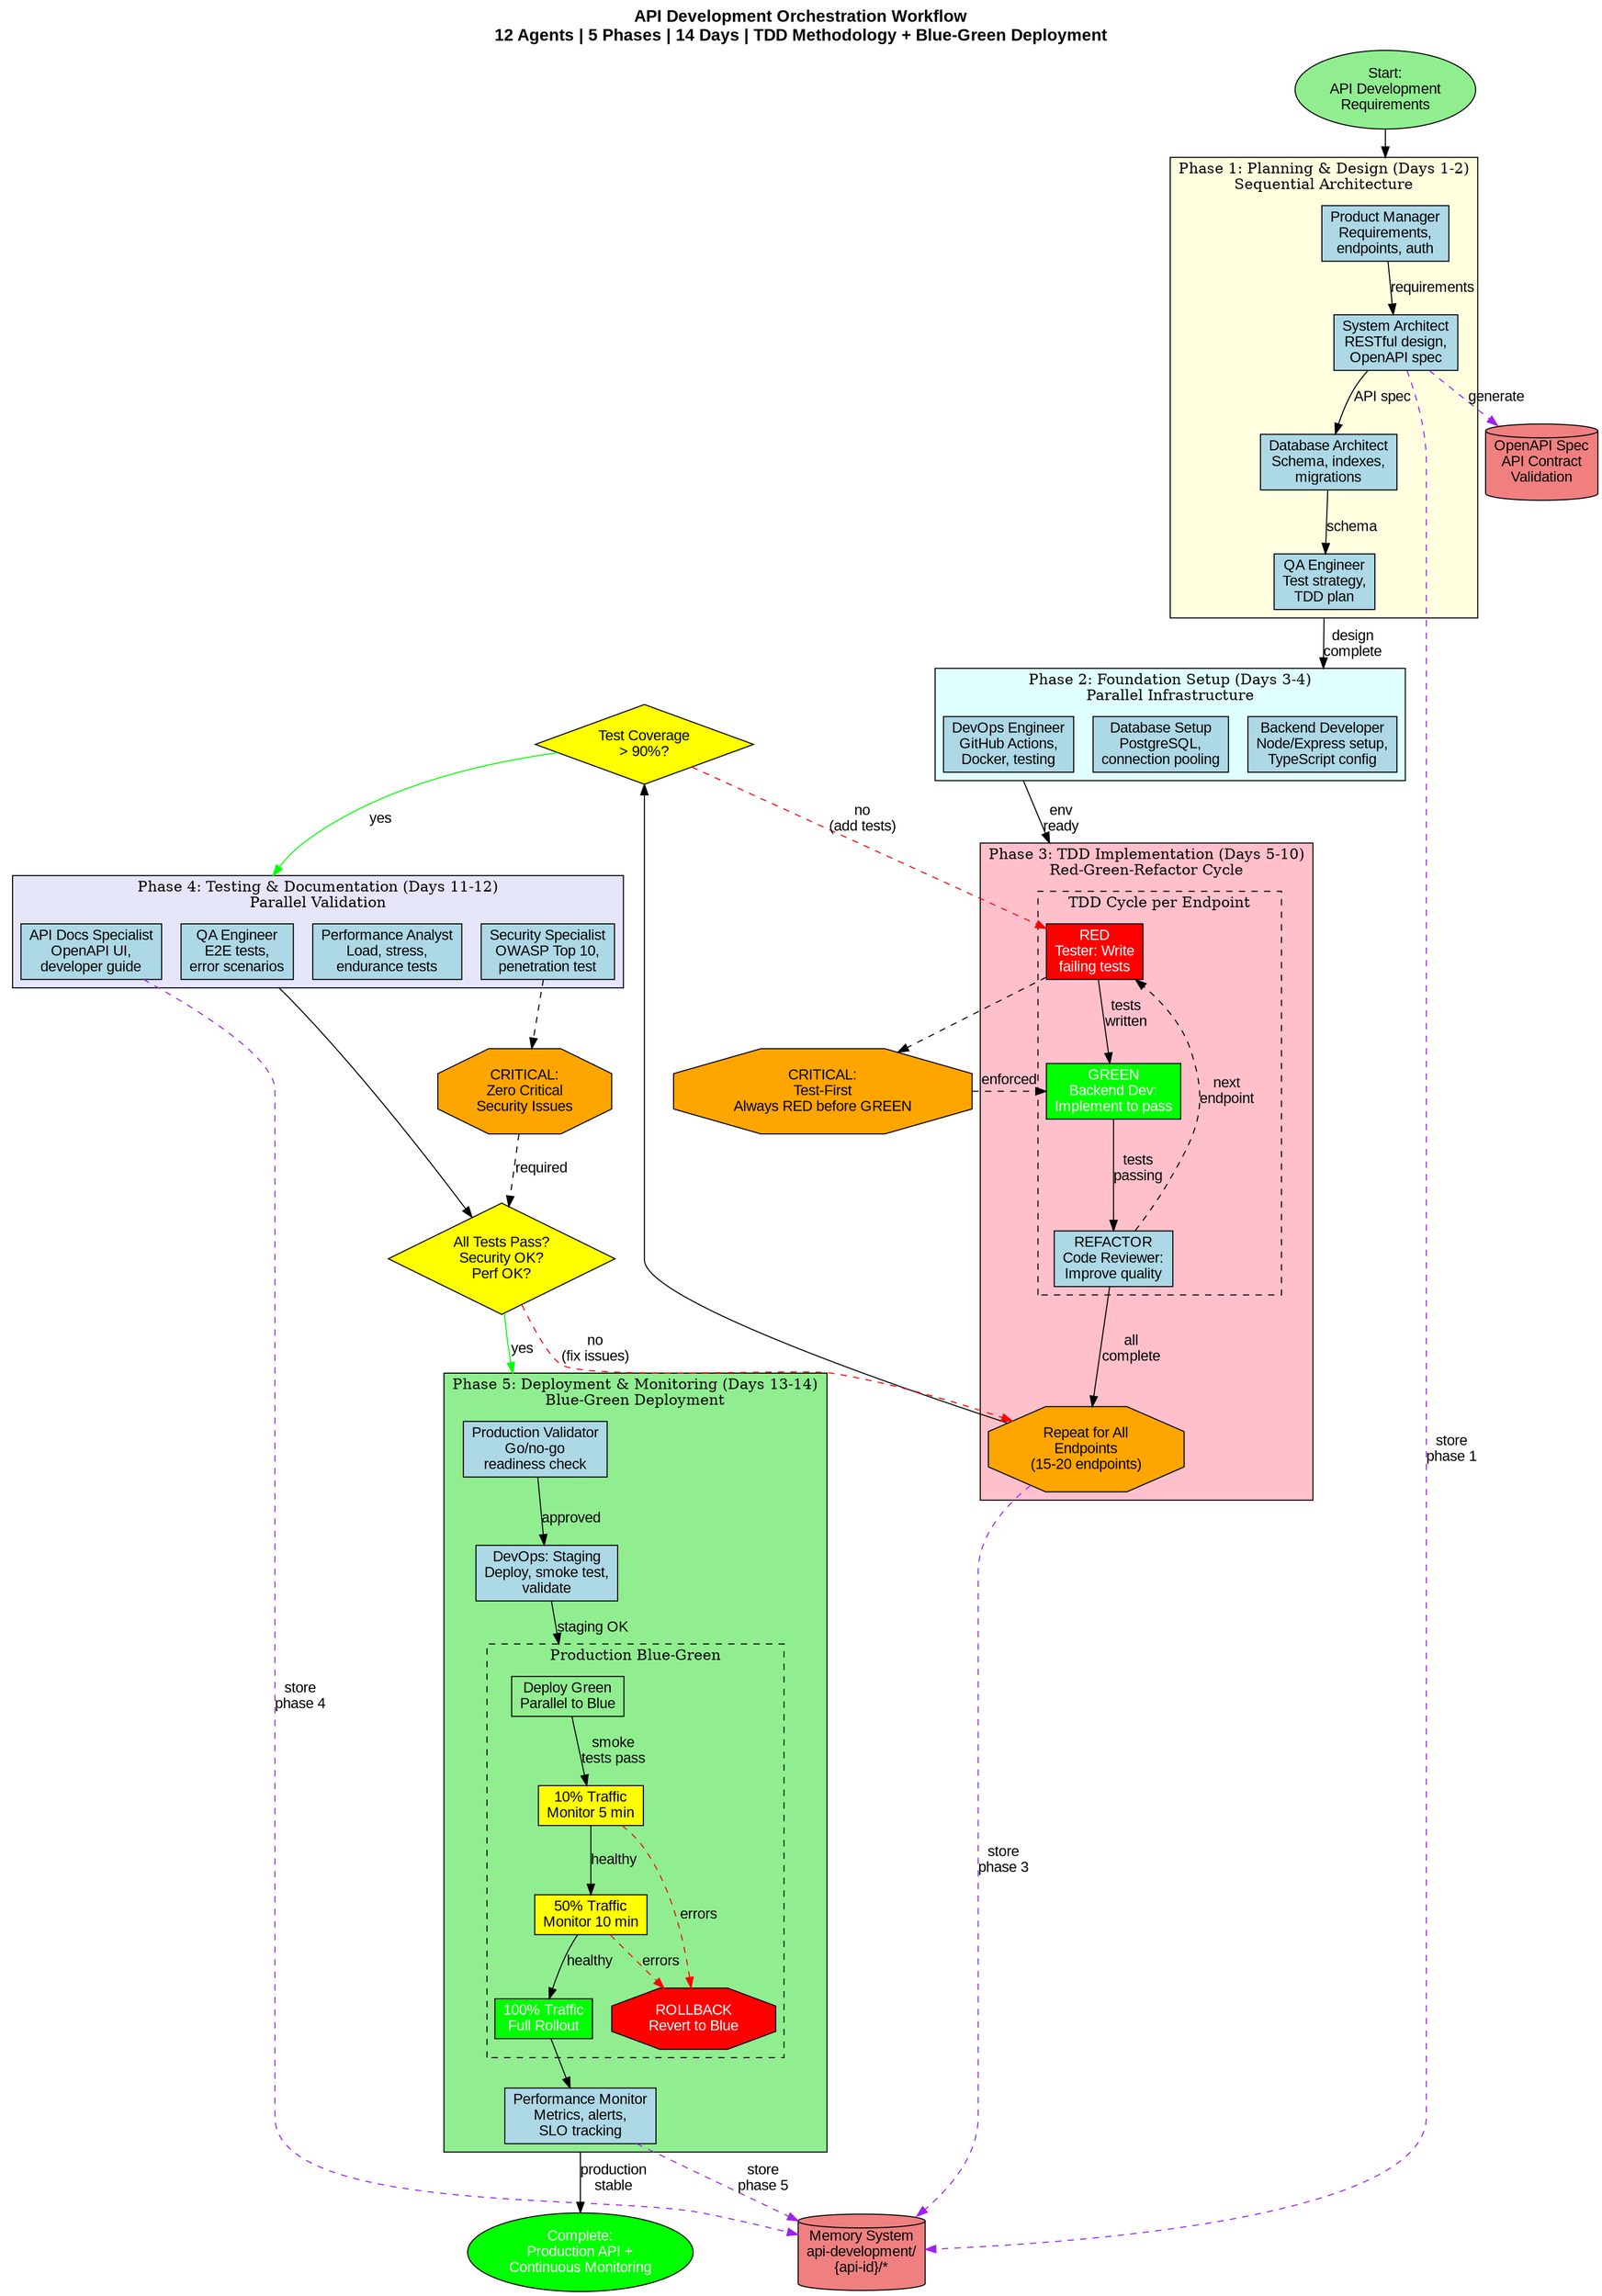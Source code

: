 digraph APIDevWorkflow {
    rankdir=TB;
    compound=true;
    node [shape=box, style=filled, fontname="Arial"];
    edge [fontname="Arial"];

    // Start and end nodes
    start [shape=ellipse, label="Start:\nAPI Development\nRequirements", fillcolor=lightgreen];
    end [shape=ellipse, label="Complete:\nProduction API +\nContinuous Monitoring", fillcolor=green, fontcolor=white];

    // Phase 1: Planning & Design (Days 1-2)
    subgraph cluster_phase1 {
        label="Phase 1: Planning & Design (Days 1-2)\nSequential Architecture";
        fillcolor=lightyellow;
        style=filled;

        p1_product [label="Product Manager\nRequirements,\nendpoints, auth", fillcolor=lightblue];
        p1_architect [label="System Architect\nRESTful design,\nOpenAPI spec", fillcolor=lightblue];
        p1_database [label="Database Architect\nSchema, indexes,\nmigrations", fillcolor=lightblue];
        p1_qa [label="QA Engineer\nTest strategy,\nTDD plan", fillcolor=lightblue];

        p1_product -> p1_architect [label="requirements"];
        p1_architect -> p1_database [label="API spec"];
        p1_database -> p1_qa [label="schema"];
    }

    // Phase 2: Foundation Setup (Days 3-4)
    subgraph cluster_phase2 {
        label="Phase 2: Foundation Setup (Days 3-4)\nParallel Infrastructure";
        fillcolor=lightcyan;
        style=filled;

        p2_backend [label="Backend Developer\nNode/Express setup,\nTypeScript config", fillcolor=lightblue];
        p2_database [label="Database Setup\nPostgreSQL,\nconnection pooling", fillcolor=lightblue];
        p2_cicd [label="DevOps Engineer\nGitHub Actions,\nDocker, testing", fillcolor=lightblue];

        // Parallel setup (no direct dependencies)
    }

    // Phase 3: TDD Implementation (Days 5-10)
    subgraph cluster_phase3 {
        label="Phase 3: TDD Implementation (Days 5-10)\nRed-Green-Refactor Cycle";
        fillcolor=pink;
        style=filled;

        // TDD Cycle subgraph
        subgraph cluster_tdd {
            label="TDD Cycle per Endpoint";
            fillcolor=white;
            style=dashed;

            tdd_red [label="RED\nTester: Write\nfailing tests", fillcolor=red, fontcolor=white];
            tdd_green [label="GREEN\nBackend Dev:\nImplement to pass", fillcolor=green, fontcolor=white];
            tdd_refactor [label="REFACTOR\nCode Reviewer:\nImprove quality", fillcolor=lightblue];

            tdd_red -> tdd_green [label="tests\nwritten"];
            tdd_green -> tdd_refactor [label="tests\npassing"];
        }

        p3_progress [label="Repeat for All\nEndpoints\n(15-20 endpoints)", fillcolor=orange, shape=octagon];
        tdd_refactor -> tdd_red [label="next\nendpoint", style=dashed];
        tdd_refactor -> p3_progress [label="all\ncomplete"];
    }

    // Coverage gate
    gate_coverage [shape=diamond, label="Test Coverage\n> 90%?", fillcolor=yellow];
    p3_progress -> gate_coverage;

    // Phase 4: Testing & Documentation (Days 11-12)
    subgraph cluster_phase4 {
        label="Phase 4: Testing & Documentation (Days 11-12)\nParallel Validation";
        fillcolor=lavender;
        style=filled;

        p4_e2e [label="QA Engineer\nE2E tests,\nerror scenarios", fillcolor=lightblue];
        p4_perf [label="Performance Analyst\nLoad, stress,\nendurance tests", fillcolor=lightblue];
        p4_security [label="Security Specialist\nOWASP Top 10,\npenetration test", fillcolor=lightblue];
        p4_docs [label="API Docs Specialist\nOpenAPI UI,\ndeveloper guide", fillcolor=lightblue];
    }

    // Quality gate
    gate_quality [shape=diamond, label="All Tests Pass?\nSecurity OK?\nPerf OK?", fillcolor=yellow];
    p4_e2e -> gate_quality [ltail=cluster_phase4];

    // Phase 5: Deployment & Monitoring (Days 13-14)
    subgraph cluster_phase5 {
        label="Phase 5: Deployment & Monitoring (Days 13-14)\nBlue-Green Deployment";
        fillcolor=lightgreen;
        style=filled;

        p5_validator [label="Production Validator\nGo/no-go\nreadiness check", fillcolor=lightblue];
        p5_staging [label="DevOps: Staging\nDeploy, smoke test,\nvalidate", fillcolor=lightblue];

        // Blue-Green Deployment
        subgraph cluster_bluegreen {
            label="Production Blue-Green";
            fillcolor=white;
            style=dashed;

            bg_green [label="Deploy Green\nParallel to Blue", fillcolor=lightgreen];
            bg_canary10 [label="10% Traffic\nMonitor 5 min", fillcolor=yellow];
            bg_canary50 [label="50% Traffic\nMonitor 10 min", fillcolor=yellow];
            bg_full [label="100% Traffic\nFull Rollout", fillcolor=green, fontcolor=white];
            bg_rollback [label="ROLLBACK\nRevert to Blue", fillcolor=red, fontcolor=white, shape=octagon];

            bg_green -> bg_canary10 [label="smoke\ntests pass"];
            bg_canary10 -> bg_canary50 [label="healthy"];
            bg_canary50 -> bg_full [label="healthy"];
            bg_canary10 -> bg_rollback [label="errors", color=red, style=dashed];
            bg_canary50 -> bg_rollback [label="errors", color=red, style=dashed];
        }

        p5_monitor [label="Performance Monitor\nMetrics, alerts,\nSLO tracking", fillcolor=lightblue];

        p5_validator -> p5_staging [label="approved"];
        p5_staging -> bg_green [lhead=cluster_bluegreen, label="staging OK"];
        bg_full -> p5_monitor;
    }

    // Main workflow flow
    start -> p1_product [lhead=cluster_phase1];
    p1_qa -> p2_backend [ltail=cluster_phase1, lhead=cluster_phase2, label="design\ncomplete"];
    p2_cicd -> tdd_red [ltail=cluster_phase2, lhead=cluster_phase3, label="env\nready"];

    // Coverage gate branches
    gate_coverage -> p4_e2e [lhead=cluster_phase4, label="yes", color=green];
    gate_coverage -> tdd_red [label="no\n(add tests)", color=red, style=dashed];

    // Quality gate branches
    gate_quality -> p5_validator [lhead=cluster_phase5, label="yes", color=green];
    gate_quality -> p3_progress [label="no\n(fix issues)", color=red, style=dashed];

    // End state
    p5_monitor -> end [ltail=cluster_phase5, label="production\nstable"];

    // External references
    memory [shape=cylinder, label="Memory System\napi-development/\n{api-id}/*", fillcolor=lightcoral];
    openapi [shape=cylinder, label="OpenAPI Spec\nAPI Contract\nValidation", fillcolor=lightcoral];

    // Memory coordination
    p1_architect -> memory [style=dashed, label="store\nphase 1", color=purple];
    p1_architect -> openapi [style=dashed, label="generate", color=purple];
    p3_progress -> memory [style=dashed, label="store\nphase 3", color=purple];
    p4_docs -> memory [style=dashed, label="store\nphase 4", color=purple];
    p5_monitor -> memory [style=dashed, label="store\nphase 5", color=purple];

    // Critical warnings
    warning_tdd [shape=octagon, label="CRITICAL:\nTest-First\nAlways RED before GREEN", fillcolor=orange];
    tdd_red -> warning_tdd [style=dashed];
    warning_tdd -> tdd_green [style=dashed, label="enforced"];

    warning_security [shape=octagon, label="CRITICAL:\nZero Critical\nSecurity Issues", fillcolor=orange];
    p4_security -> warning_security [style=dashed];
    warning_security -> gate_quality [style=dashed, label="required"];

    labelloc="t";
    label="API Development Orchestration Workflow\n12 Agents | 5 Phases | 14 Days | TDD Methodology + Blue-Green Deployment";
    fontsize=16;
    fontname="Arial Bold";
}
